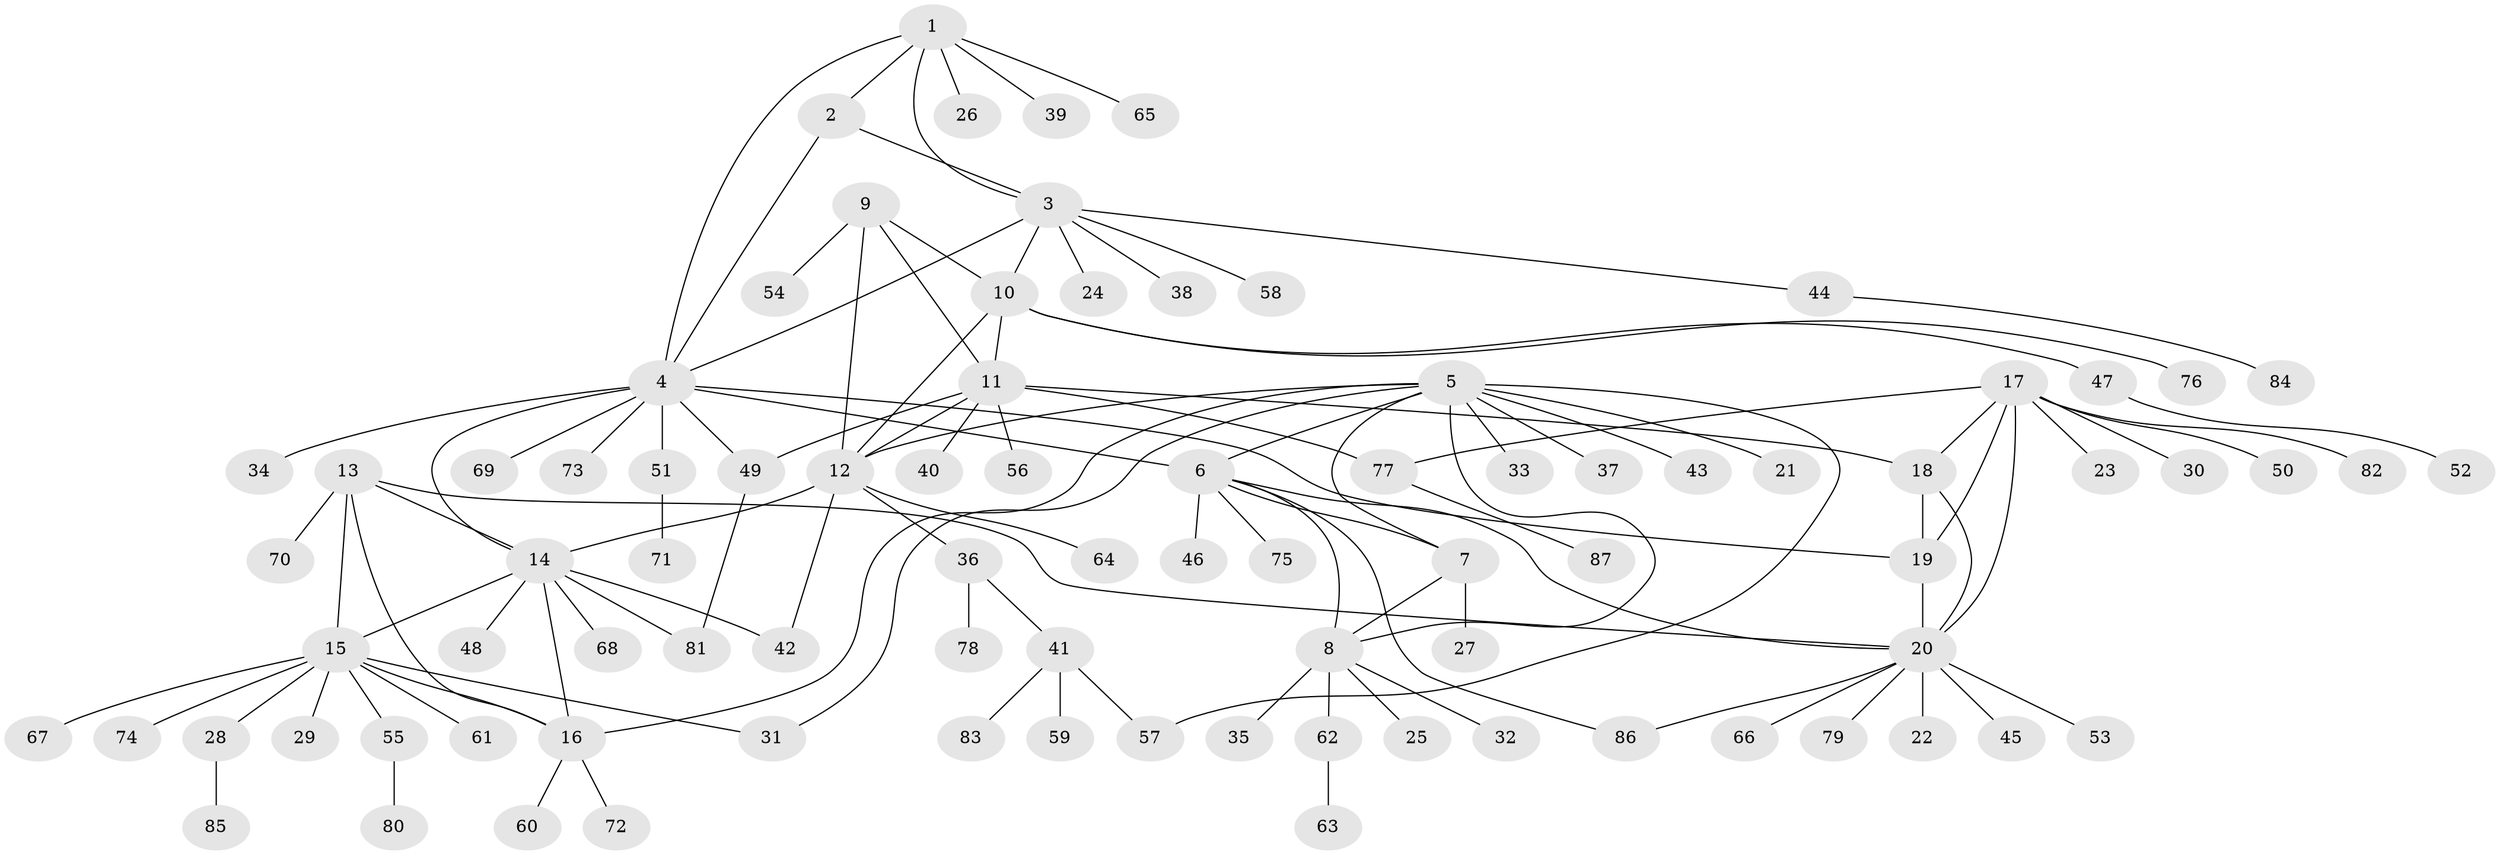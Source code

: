 // Generated by graph-tools (version 1.1) at 2025/37/03/09/25 02:37:18]
// undirected, 87 vertices, 114 edges
graph export_dot {
graph [start="1"]
  node [color=gray90,style=filled];
  1;
  2;
  3;
  4;
  5;
  6;
  7;
  8;
  9;
  10;
  11;
  12;
  13;
  14;
  15;
  16;
  17;
  18;
  19;
  20;
  21;
  22;
  23;
  24;
  25;
  26;
  27;
  28;
  29;
  30;
  31;
  32;
  33;
  34;
  35;
  36;
  37;
  38;
  39;
  40;
  41;
  42;
  43;
  44;
  45;
  46;
  47;
  48;
  49;
  50;
  51;
  52;
  53;
  54;
  55;
  56;
  57;
  58;
  59;
  60;
  61;
  62;
  63;
  64;
  65;
  66;
  67;
  68;
  69;
  70;
  71;
  72;
  73;
  74;
  75;
  76;
  77;
  78;
  79;
  80;
  81;
  82;
  83;
  84;
  85;
  86;
  87;
  1 -- 2;
  1 -- 3;
  1 -- 4;
  1 -- 26;
  1 -- 39;
  1 -- 65;
  2 -- 3;
  2 -- 4;
  3 -- 4;
  3 -- 10;
  3 -- 24;
  3 -- 38;
  3 -- 44;
  3 -- 58;
  4 -- 6;
  4 -- 14;
  4 -- 19;
  4 -- 34;
  4 -- 49;
  4 -- 51;
  4 -- 69;
  4 -- 73;
  5 -- 6;
  5 -- 7;
  5 -- 8;
  5 -- 12;
  5 -- 16;
  5 -- 21;
  5 -- 31;
  5 -- 33;
  5 -- 37;
  5 -- 43;
  5 -- 57;
  6 -- 7;
  6 -- 8;
  6 -- 20;
  6 -- 46;
  6 -- 75;
  6 -- 86;
  7 -- 8;
  7 -- 27;
  8 -- 25;
  8 -- 32;
  8 -- 35;
  8 -- 62;
  9 -- 10;
  9 -- 11;
  9 -- 12;
  9 -- 54;
  10 -- 11;
  10 -- 12;
  10 -- 47;
  10 -- 76;
  11 -- 12;
  11 -- 18;
  11 -- 40;
  11 -- 49;
  11 -- 56;
  11 -- 77;
  12 -- 14;
  12 -- 36;
  12 -- 42;
  12 -- 64;
  13 -- 14;
  13 -- 15;
  13 -- 16;
  13 -- 20;
  13 -- 70;
  14 -- 15;
  14 -- 16;
  14 -- 42;
  14 -- 48;
  14 -- 68;
  14 -- 81;
  15 -- 16;
  15 -- 28;
  15 -- 29;
  15 -- 31;
  15 -- 55;
  15 -- 61;
  15 -- 67;
  15 -- 74;
  16 -- 60;
  16 -- 72;
  17 -- 18;
  17 -- 19;
  17 -- 20;
  17 -- 23;
  17 -- 30;
  17 -- 50;
  17 -- 77;
  17 -- 82;
  18 -- 19;
  18 -- 20;
  19 -- 20;
  20 -- 22;
  20 -- 45;
  20 -- 53;
  20 -- 66;
  20 -- 79;
  20 -- 86;
  28 -- 85;
  36 -- 41;
  36 -- 78;
  41 -- 57;
  41 -- 59;
  41 -- 83;
  44 -- 84;
  47 -- 52;
  49 -- 81;
  51 -- 71;
  55 -- 80;
  62 -- 63;
  77 -- 87;
}
